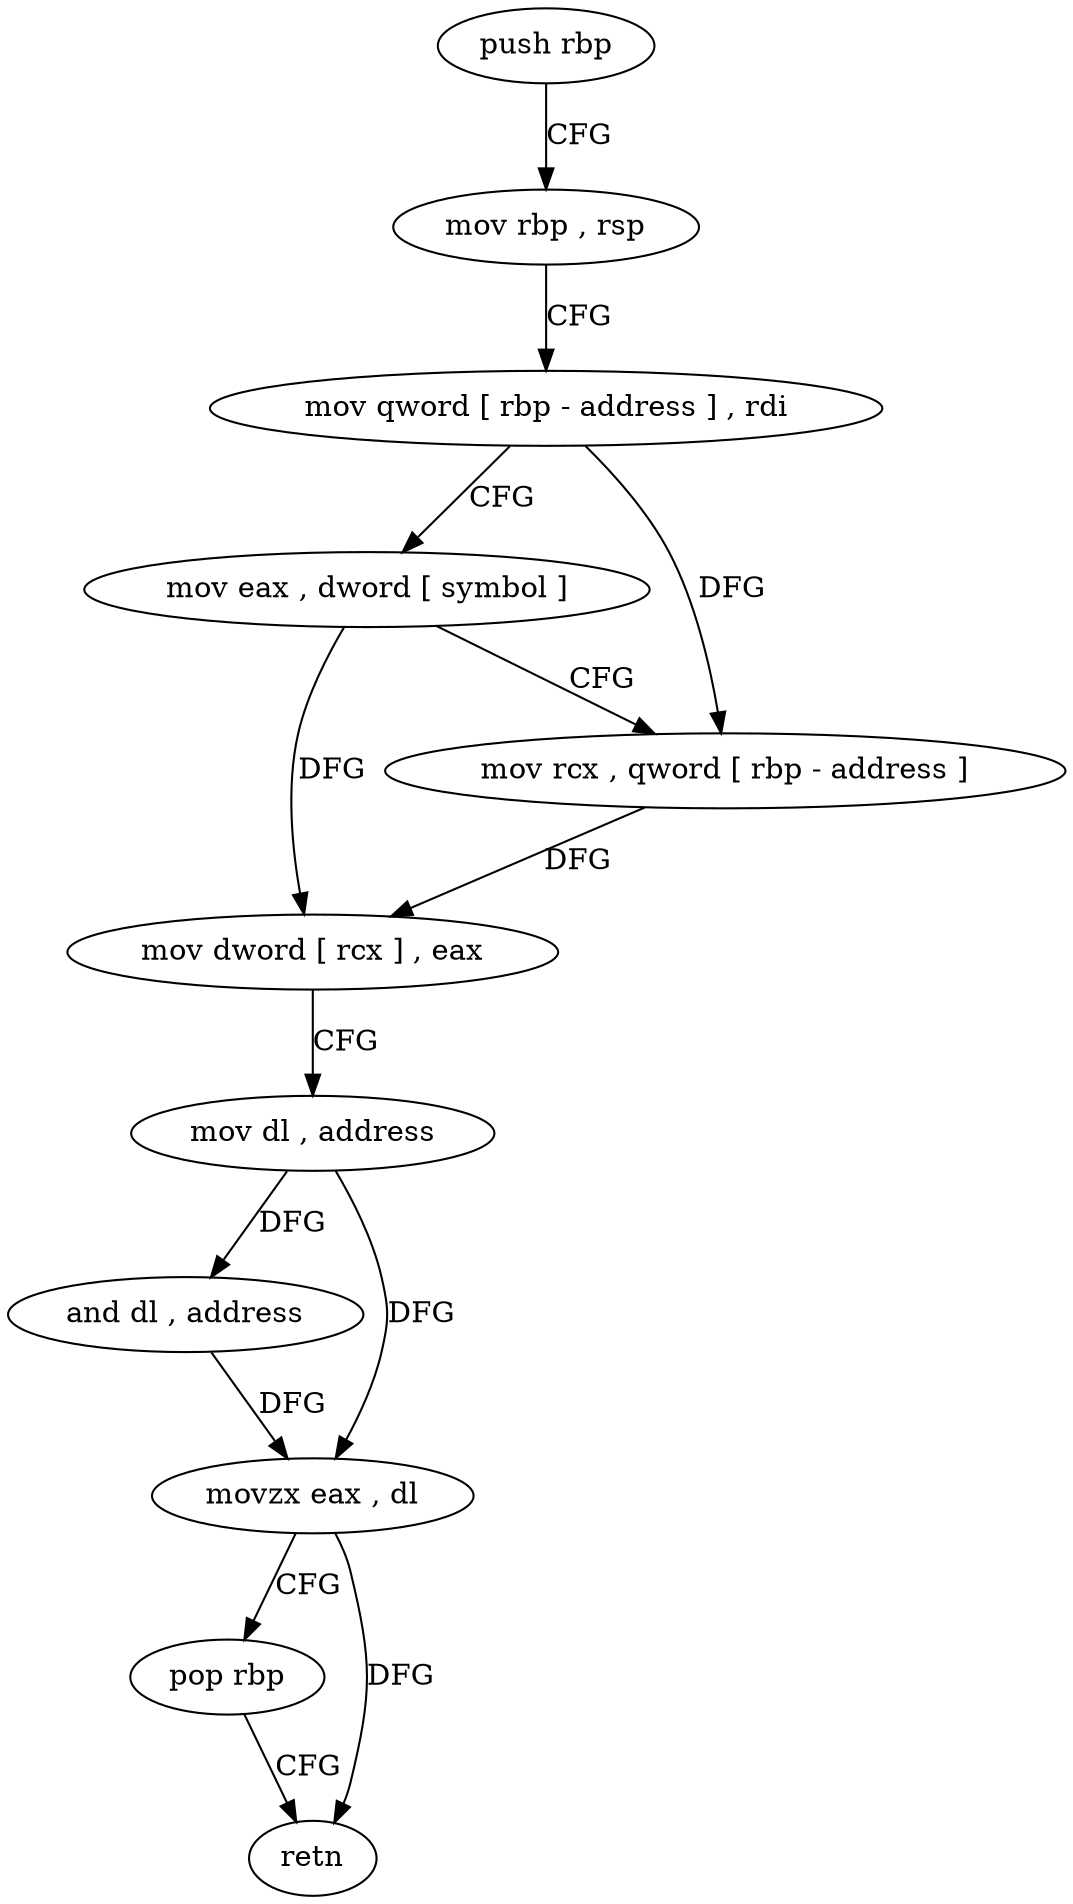 digraph "func" {
"4209744" [label = "push rbp" ]
"4209745" [label = "mov rbp , rsp" ]
"4209748" [label = "mov qword [ rbp - address ] , rdi" ]
"4209752" [label = "mov eax , dword [ symbol ]" ]
"4209759" [label = "mov rcx , qword [ rbp - address ]" ]
"4209763" [label = "mov dword [ rcx ] , eax" ]
"4209765" [label = "mov dl , address" ]
"4209767" [label = "and dl , address" ]
"4209770" [label = "movzx eax , dl" ]
"4209773" [label = "pop rbp" ]
"4209774" [label = "retn" ]
"4209744" -> "4209745" [ label = "CFG" ]
"4209745" -> "4209748" [ label = "CFG" ]
"4209748" -> "4209752" [ label = "CFG" ]
"4209748" -> "4209759" [ label = "DFG" ]
"4209752" -> "4209759" [ label = "CFG" ]
"4209752" -> "4209763" [ label = "DFG" ]
"4209759" -> "4209763" [ label = "DFG" ]
"4209763" -> "4209765" [ label = "CFG" ]
"4209765" -> "4209767" [ label = "DFG" ]
"4209765" -> "4209770" [ label = "DFG" ]
"4209767" -> "4209770" [ label = "DFG" ]
"4209770" -> "4209773" [ label = "CFG" ]
"4209770" -> "4209774" [ label = "DFG" ]
"4209773" -> "4209774" [ label = "CFG" ]
}
